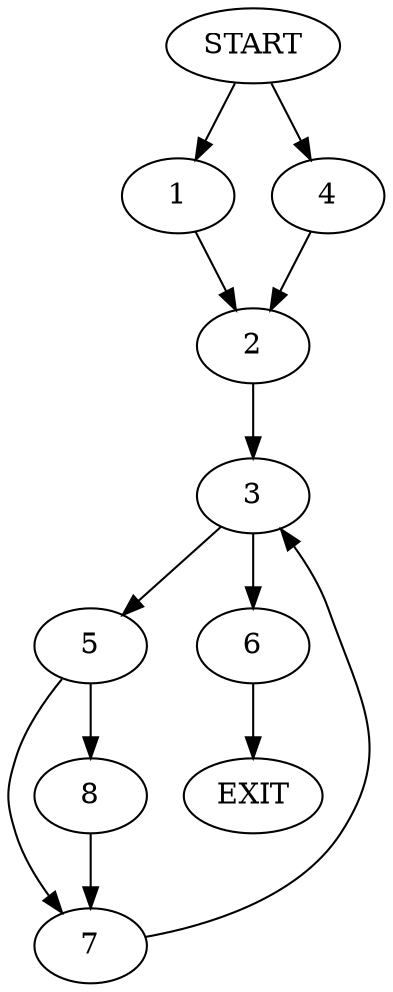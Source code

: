 digraph {
0 [label="START"]
9 [label="EXIT"]
0 -> 1
1 -> 2
2 -> 3
0 -> 4
4 -> 2
3 -> 5
3 -> 6
6 -> 9
5 -> 7
5 -> 8
7 -> 3
8 -> 7
}
